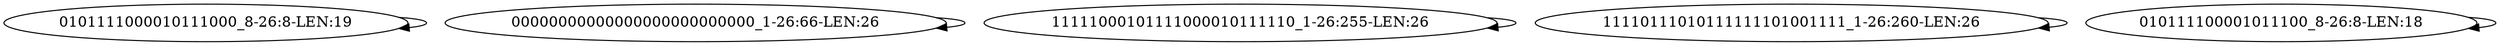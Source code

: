 digraph G {
    "0101111000010111000_8-26:8-LEN:19" -> "0101111000010111000_8-26:8-LEN:19";
    "00000000000000000000000000_1-26:66-LEN:26" -> "00000000000000000000000000_1-26:66-LEN:26";
    "11111000101111000010111110_1-26:255-LEN:26" -> "11111000101111000010111110_1-26:255-LEN:26";
    "11110111010111111101001111_1-26:260-LEN:26" -> "11110111010111111101001111_1-26:260-LEN:26";
    "010111100001011100_8-26:8-LEN:18" -> "010111100001011100_8-26:8-LEN:18";
}
